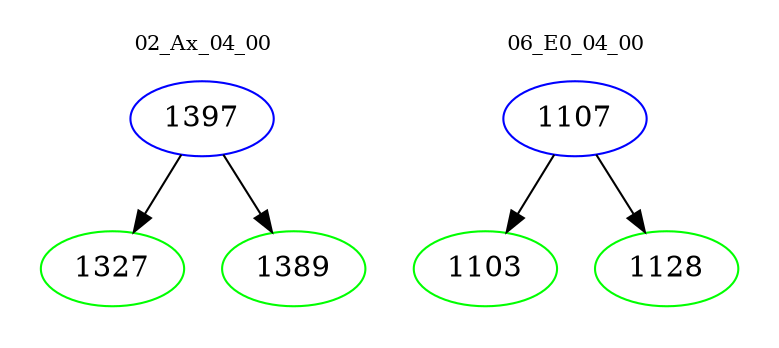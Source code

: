 digraph{
subgraph cluster_0 {
color = white
label = "02_Ax_04_00";
fontsize=10;
T0_1397 [label="1397", color="blue"]
T0_1397 -> T0_1327 [color="black"]
T0_1327 [label="1327", color="green"]
T0_1397 -> T0_1389 [color="black"]
T0_1389 [label="1389", color="green"]
}
subgraph cluster_1 {
color = white
label = "06_E0_04_00";
fontsize=10;
T1_1107 [label="1107", color="blue"]
T1_1107 -> T1_1103 [color="black"]
T1_1103 [label="1103", color="green"]
T1_1107 -> T1_1128 [color="black"]
T1_1128 [label="1128", color="green"]
}
}
